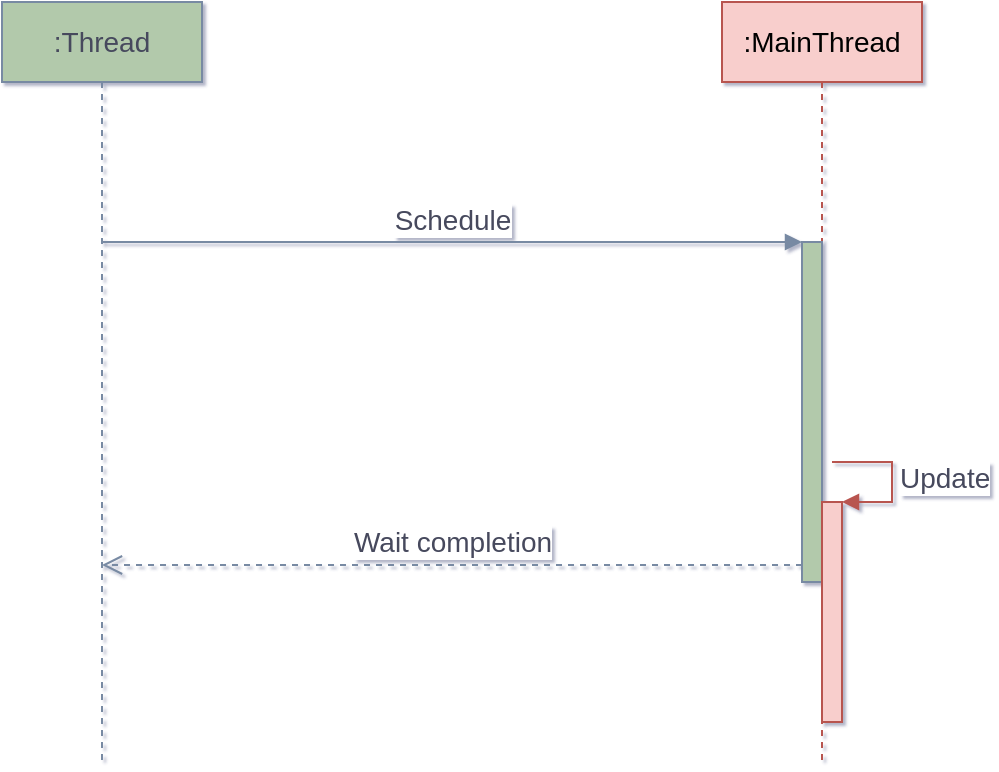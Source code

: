 <mxfile version="17.4.2" type="device"><diagram id="WQfrkwa4Z-O7j6k-pbDH" name="Page-1"><mxGraphModel dx="1102" dy="857" grid="1" gridSize="10" guides="1" tooltips="1" connect="1" arrows="1" fold="1" page="1" pageScale="1" pageWidth="1169" pageHeight="1654" math="0" shadow="1"><root><mxCell id="0"/><mxCell id="1" parent="0"/><mxCell id="bVwMr9_nmOf0tnwZILor-1" value="&lt;font style=&quot;font-size: 14px&quot;&gt;:Thread&lt;/font&gt;" style="shape=umlLifeline;perimeter=lifelinePerimeter;whiteSpace=wrap;html=1;container=1;collapsible=0;recursiveResize=0;outlineConnect=0;rounded=0;sketch=0;fontColor=#46495D;strokeColor=#788AA3;fillColor=#B2C9AB;" vertex="1" parent="1"><mxGeometry x="160" y="240" width="100" height="380" as="geometry"/></mxCell><mxCell id="bVwMr9_nmOf0tnwZILor-2" value=":MainThread" style="shape=umlLifeline;perimeter=lifelinePerimeter;whiteSpace=wrap;html=1;container=1;collapsible=0;recursiveResize=0;outlineConnect=0;rounded=0;sketch=0;fontSize=14;strokeColor=#b85450;fillColor=#f8cecc;" vertex="1" parent="1"><mxGeometry x="520" y="240" width="100" height="380" as="geometry"/></mxCell><mxCell id="bVwMr9_nmOf0tnwZILor-5" value="" style="html=1;points=[];perimeter=orthogonalPerimeter;rounded=0;sketch=0;fontSize=14;fontColor=#46495D;strokeColor=#788AA3;fillColor=#B2C9AB;" vertex="1" parent="bVwMr9_nmOf0tnwZILor-2"><mxGeometry x="40" y="120" width="10" height="170" as="geometry"/></mxCell><mxCell id="bVwMr9_nmOf0tnwZILor-14" value="" style="html=1;points=[];perimeter=orthogonalPerimeter;rounded=0;sketch=0;fontSize=14;strokeColor=#b85450;fillColor=#f8cecc;" vertex="1" parent="bVwMr9_nmOf0tnwZILor-2"><mxGeometry x="50" y="250" width="10" height="110" as="geometry"/></mxCell><mxCell id="bVwMr9_nmOf0tnwZILor-15" value="Update" style="edgeStyle=orthogonalEdgeStyle;html=1;align=left;spacingLeft=2;endArrow=block;rounded=0;entryX=1;entryY=0;sketch=0;fontSize=14;fontColor=#46495D;strokeColor=#b85450;fillColor=#f8cecc;curved=0;" edge="1" target="bVwMr9_nmOf0tnwZILor-14" parent="bVwMr9_nmOf0tnwZILor-2"><mxGeometry relative="1" as="geometry"><mxPoint x="55" y="230" as="sourcePoint"/><Array as="points"><mxPoint x="85" y="230"/></Array></mxGeometry></mxCell><mxCell id="bVwMr9_nmOf0tnwZILor-6" value="Schedule" style="html=1;verticalAlign=bottom;endArrow=block;entryX=0;entryY=0;rounded=1;sketch=0;fontSize=14;fontColor=#46495D;strokeColor=#788AA3;fillColor=#B2C9AB;curved=0;" edge="1" target="bVwMr9_nmOf0tnwZILor-5" parent="1" source="bVwMr9_nmOf0tnwZILor-1"><mxGeometry relative="1" as="geometry"><mxPoint x="490" y="320" as="sourcePoint"/></mxGeometry></mxCell><mxCell id="bVwMr9_nmOf0tnwZILor-7" value="Wait completion" style="html=1;verticalAlign=bottom;endArrow=open;dashed=1;endSize=8;exitX=0;exitY=0.95;rounded=1;sketch=0;fontSize=14;fontColor=#46495D;strokeColor=#788AA3;fillColor=#B2C9AB;curved=0;" edge="1" source="bVwMr9_nmOf0tnwZILor-5" parent="1" target="bVwMr9_nmOf0tnwZILor-1"><mxGeometry relative="1" as="geometry"><mxPoint x="490" y="396" as="targetPoint"/></mxGeometry></mxCell></root></mxGraphModel></diagram></mxfile>